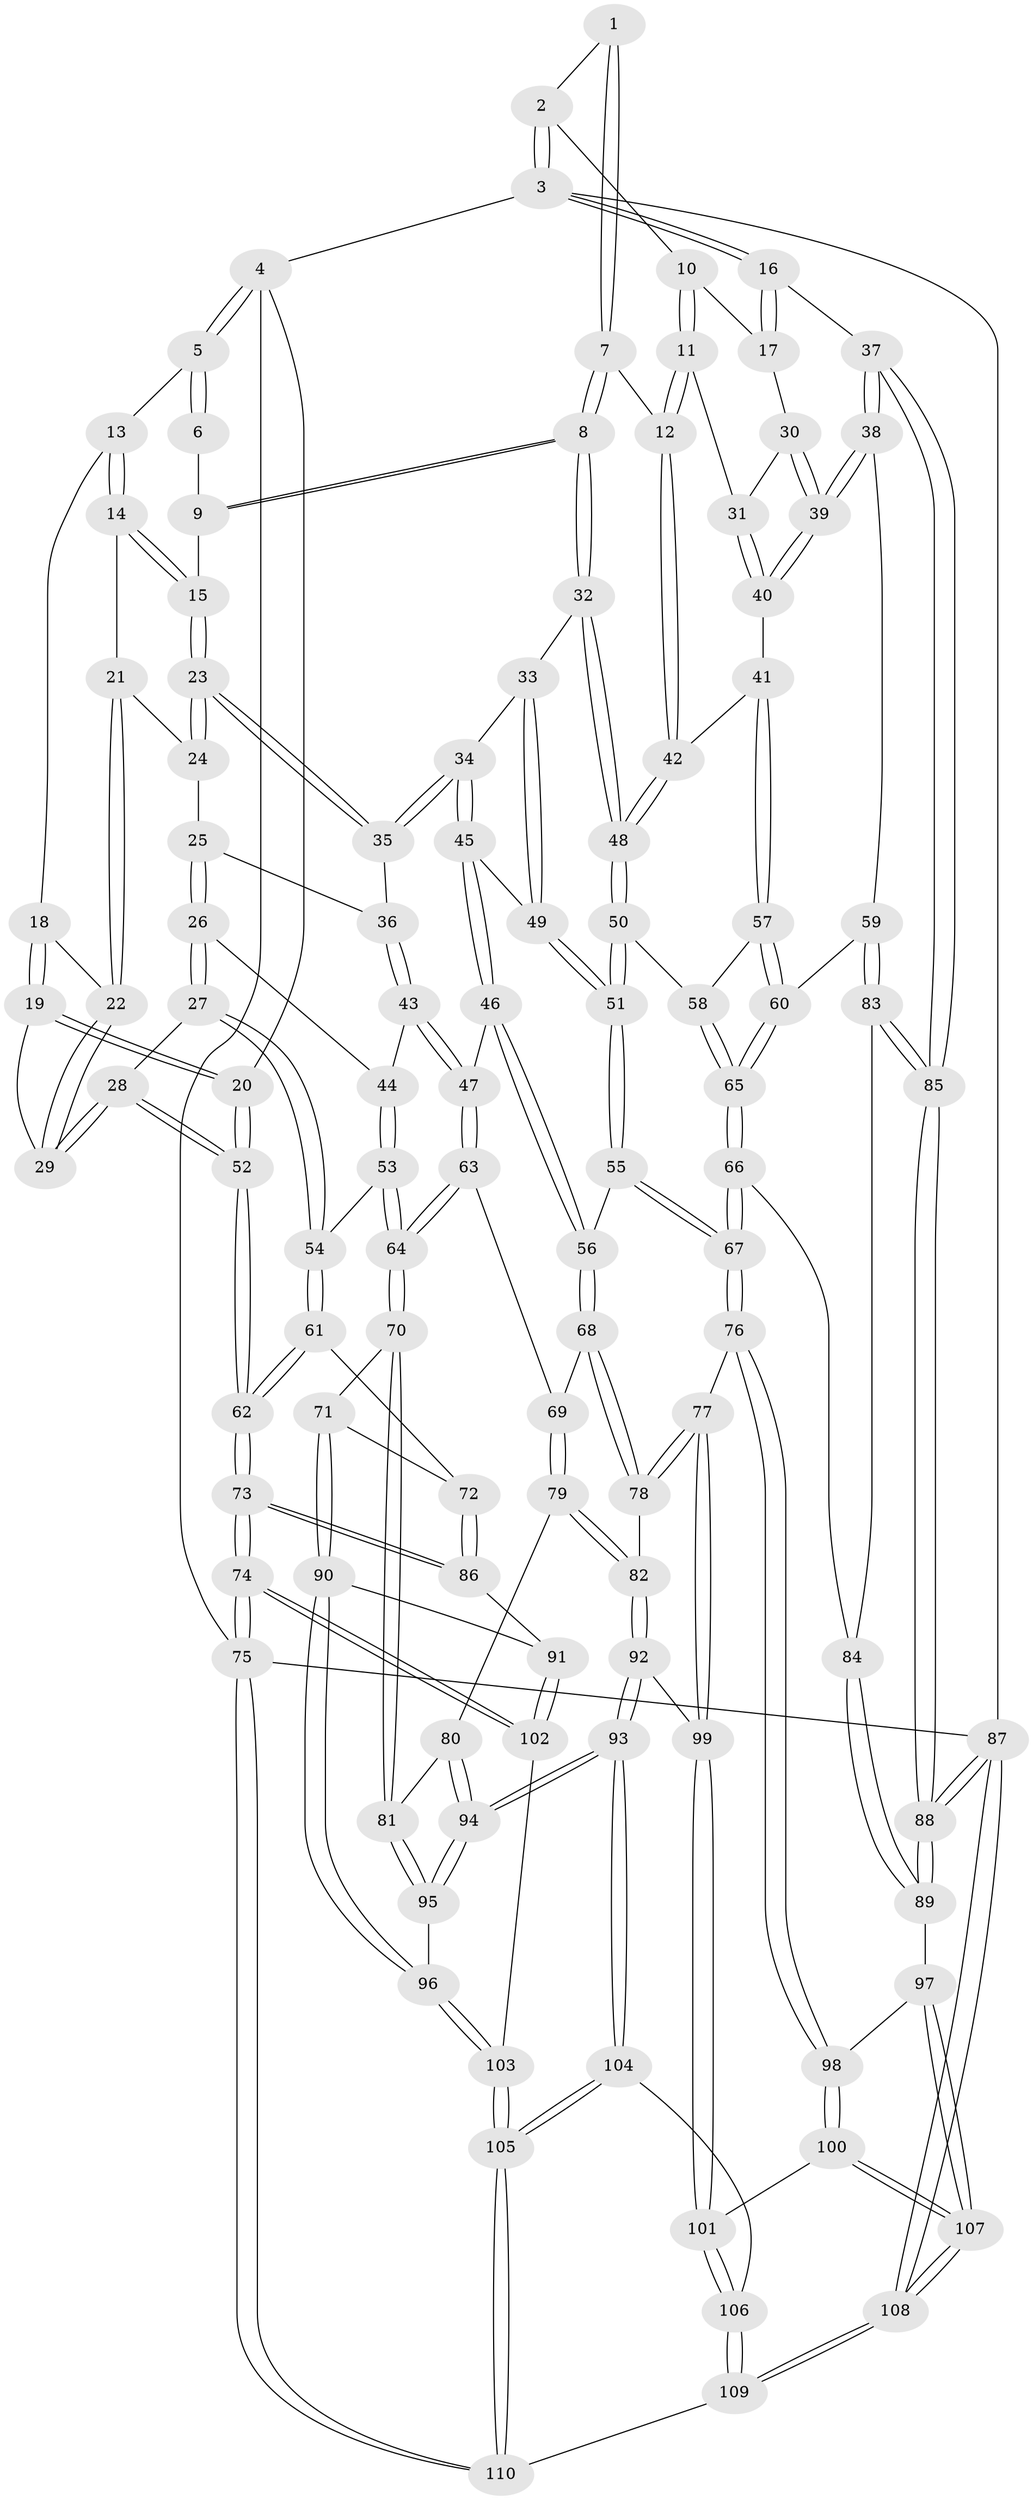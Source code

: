 // coarse degree distribution, {4: 0.3787878787878788, 5: 0.3787878787878788, 6: 0.13636363636363635, 3: 0.10606060606060606}
// Generated by graph-tools (version 1.1) at 2025/42/03/06/25 10:42:31]
// undirected, 110 vertices, 272 edges
graph export_dot {
graph [start="1"]
  node [color=gray90,style=filled];
  1 [pos="+0.6931710593562475+0"];
  2 [pos="+0.844631189984337+0"];
  3 [pos="+1+0"];
  4 [pos="+0+0"];
  5 [pos="+0.11885245152916252+0"];
  6 [pos="+0.5719980113860756+0"];
  7 [pos="+0.6909929705458958+0.20049442007049362"];
  8 [pos="+0.6365199432192605+0.2012786340536112"];
  9 [pos="+0.5582741954584763+0"];
  10 [pos="+0.8282499224849558+0.04102288883694703"];
  11 [pos="+0.736223593134298+0.19659242644787972"];
  12 [pos="+0.7077856962821237+0.20169459270686832"];
  13 [pos="+0.14265984247405225+0"];
  14 [pos="+0.2495288164858465+0.0009149605196067179"];
  15 [pos="+0.38634530522384264+0.14405673006990408"];
  16 [pos="+1+0.1767688640087704"];
  17 [pos="+0.9723736622814239+0.14694386728772504"];
  18 [pos="+0.13733321550686814+0"];
  19 [pos="+0.0877954800200966+0.24493731903135293"];
  20 [pos="+0+0"];
  21 [pos="+0.22150462828083453+0.18788230796903288"];
  22 [pos="+0.15743907372549895+0.2273491656903757"];
  23 [pos="+0.39551054714111566+0.17401569256870547"];
  24 [pos="+0.2255128498384082+0.19178514923921652"];
  25 [pos="+0.2706072154496094+0.24424182315496581"];
  26 [pos="+0.1804999172570996+0.3439999278609265"];
  27 [pos="+0.12859029624890267+0.340157451147687"];
  28 [pos="+0.10979801831892953+0.3300774397768376"];
  29 [pos="+0.11022857350415792+0.2911765356707589"];
  30 [pos="+0.832615051020322+0.24298637289749794"];
  31 [pos="+0.7645506348125608+0.21450307612024608"];
  32 [pos="+0.633491500072652+0.20350208943181944"];
  33 [pos="+0.6293702246345132+0.20529092425743575"];
  34 [pos="+0.4591573563925804+0.2310198964531198"];
  35 [pos="+0.4084623393566979+0.21200885496120137"];
  36 [pos="+0.38944375150065+0.22912767652535954"];
  37 [pos="+1+0.4279769441834342"];
  38 [pos="+1+0.4331858606337646"];
  39 [pos="+0.9346144138634546+0.36315091801053373"];
  40 [pos="+0.7874675690049833+0.39958983893413136"];
  41 [pos="+0.774035218929835+0.4092313549314536"];
  42 [pos="+0.7251010279817881+0.39924660073106294"];
  43 [pos="+0.3190084773724385+0.39495503020392836"];
  44 [pos="+0.18350942937818196+0.3455405245359208"];
  45 [pos="+0.477978879019342+0.3509758160639257"];
  46 [pos="+0.39864803333362586+0.45311261597274083"];
  47 [pos="+0.35125435061339727+0.45699050937653274"];
  48 [pos="+0.6552639458206854+0.43378874390733513"];
  49 [pos="+0.5569620880196409+0.3951732840642197"];
  50 [pos="+0.6334044935993219+0.4606481640699122"];
  51 [pos="+0.5941477419844337+0.481196216344285"];
  52 [pos="+0+0.4440949011456616"];
  53 [pos="+0.23666217672314502+0.5254918752802841"];
  54 [pos="+0.1530786630969765+0.5083226719063931"];
  55 [pos="+0.5929321102663591+0.483293535505147"];
  56 [pos="+0.535687733145689+0.5145167092837137"];
  57 [pos="+0.791645631882928+0.5069776548984049"];
  58 [pos="+0.6591856537603751+0.47159340074928624"];
  59 [pos="+0.9700796434690238+0.4986737996911449"];
  60 [pos="+0.8068823717004981+0.5286685674211689"];
  61 [pos="+0.07118930893432852+0.5762763153684756"];
  62 [pos="+0+0.4598767453049098"];
  63 [pos="+0.334633158488557+0.4898502009105425"];
  64 [pos="+0.283762993832457+0.5443717476171612"];
  65 [pos="+0.7710642676054626+0.5891098785645744"];
  66 [pos="+0.7313162446178182+0.6806863961961324"];
  67 [pos="+0.7277982746942822+0.6832960170810378"];
  68 [pos="+0.5297025525510914+0.5328794014881206"];
  69 [pos="+0.4280725865401525+0.5955044868131985"];
  70 [pos="+0.27308523386259087+0.6694655602300295"];
  71 [pos="+0.16591482112355008+0.6651414122782187"];
  72 [pos="+0.09268693571482167+0.6177720105268879"];
  73 [pos="+0+0.7627341854294066"];
  74 [pos="+0+1"];
  75 [pos="+0+1"];
  76 [pos="+0.7236203350499876+0.690995455561789"];
  77 [pos="+0.6782417001490301+0.7192506943675911"];
  78 [pos="+0.5392356252851187+0.7027071602449249"];
  79 [pos="+0.40920190406826823+0.6777261079297475"];
  80 [pos="+0.38790134023066936+0.6809110070884328"];
  81 [pos="+0.27648595228349926+0.6739382113564742"];
  82 [pos="+0.5111505368671379+0.7175705366661889"];
  83 [pos="+0.8873845598295381+0.665547387653084"];
  84 [pos="+0.8775484277749218+0.6741422107912823"];
  85 [pos="+1+0.7345410539030628"];
  86 [pos="+0.021562062272302656+0.7313030409993827"];
  87 [pos="+1+1"];
  88 [pos="+1+0.7725617478157759"];
  89 [pos="+0.9548739510178484+0.8203486033387305"];
  90 [pos="+0.10080320785171622+0.787614709682165"];
  91 [pos="+0.09915040822440757+0.7885734383477486"];
  92 [pos="+0.48094818430519953+0.8283920062555411"];
  93 [pos="+0.43694427696807026+0.8999790744920837"];
  94 [pos="+0.3942289288821312+0.8601422817033698"];
  95 [pos="+0.26998578489971675+0.7829555124305769"];
  96 [pos="+0.24830923612782604+0.8055234800729346"];
  97 [pos="+0.9201400670685969+0.8427160597811311"];
  98 [pos="+0.8263255893467573+0.8234096884569939"];
  99 [pos="+0.6561731846614344+0.8463236341879281"];
  100 [pos="+0.7559206153931338+0.9157503591012756"];
  101 [pos="+0.6617407994419119+0.8883072873556389"];
  102 [pos="+0.07320564734426659+0.8923886650617435"];
  103 [pos="+0.20396327444448167+0.9408234055605729"];
  104 [pos="+0.4380559128664938+0.9169063982178575"];
  105 [pos="+0.3433763501430426+1"];
  106 [pos="+0.6369825658087136+0.9196120445767915"];
  107 [pos="+0.8695202510872452+1"];
  108 [pos="+0.9021886617400556+1"];
  109 [pos="+0.6368713859170694+1"];
  110 [pos="+0.343387881893438+1"];
  1 -- 2;
  1 -- 7;
  1 -- 7;
  2 -- 3;
  2 -- 3;
  2 -- 10;
  3 -- 4;
  3 -- 16;
  3 -- 16;
  3 -- 87;
  4 -- 5;
  4 -- 5;
  4 -- 20;
  4 -- 75;
  5 -- 6;
  5 -- 6;
  5 -- 13;
  6 -- 9;
  7 -- 8;
  7 -- 8;
  7 -- 12;
  8 -- 9;
  8 -- 9;
  8 -- 32;
  8 -- 32;
  9 -- 15;
  10 -- 11;
  10 -- 11;
  10 -- 17;
  11 -- 12;
  11 -- 12;
  11 -- 31;
  12 -- 42;
  12 -- 42;
  13 -- 14;
  13 -- 14;
  13 -- 18;
  14 -- 15;
  14 -- 15;
  14 -- 21;
  15 -- 23;
  15 -- 23;
  16 -- 17;
  16 -- 17;
  16 -- 37;
  17 -- 30;
  18 -- 19;
  18 -- 19;
  18 -- 22;
  19 -- 20;
  19 -- 20;
  19 -- 29;
  20 -- 52;
  20 -- 52;
  21 -- 22;
  21 -- 22;
  21 -- 24;
  22 -- 29;
  22 -- 29;
  23 -- 24;
  23 -- 24;
  23 -- 35;
  23 -- 35;
  24 -- 25;
  25 -- 26;
  25 -- 26;
  25 -- 36;
  26 -- 27;
  26 -- 27;
  26 -- 44;
  27 -- 28;
  27 -- 54;
  27 -- 54;
  28 -- 29;
  28 -- 29;
  28 -- 52;
  28 -- 52;
  30 -- 31;
  30 -- 39;
  30 -- 39;
  31 -- 40;
  31 -- 40;
  32 -- 33;
  32 -- 48;
  32 -- 48;
  33 -- 34;
  33 -- 49;
  33 -- 49;
  34 -- 35;
  34 -- 35;
  34 -- 45;
  34 -- 45;
  35 -- 36;
  36 -- 43;
  36 -- 43;
  37 -- 38;
  37 -- 38;
  37 -- 85;
  37 -- 85;
  38 -- 39;
  38 -- 39;
  38 -- 59;
  39 -- 40;
  39 -- 40;
  40 -- 41;
  41 -- 42;
  41 -- 57;
  41 -- 57;
  42 -- 48;
  42 -- 48;
  43 -- 44;
  43 -- 47;
  43 -- 47;
  44 -- 53;
  44 -- 53;
  45 -- 46;
  45 -- 46;
  45 -- 49;
  46 -- 47;
  46 -- 56;
  46 -- 56;
  47 -- 63;
  47 -- 63;
  48 -- 50;
  48 -- 50;
  49 -- 51;
  49 -- 51;
  50 -- 51;
  50 -- 51;
  50 -- 58;
  51 -- 55;
  51 -- 55;
  52 -- 62;
  52 -- 62;
  53 -- 54;
  53 -- 64;
  53 -- 64;
  54 -- 61;
  54 -- 61;
  55 -- 56;
  55 -- 67;
  55 -- 67;
  56 -- 68;
  56 -- 68;
  57 -- 58;
  57 -- 60;
  57 -- 60;
  58 -- 65;
  58 -- 65;
  59 -- 60;
  59 -- 83;
  59 -- 83;
  60 -- 65;
  60 -- 65;
  61 -- 62;
  61 -- 62;
  61 -- 72;
  62 -- 73;
  62 -- 73;
  63 -- 64;
  63 -- 64;
  63 -- 69;
  64 -- 70;
  64 -- 70;
  65 -- 66;
  65 -- 66;
  66 -- 67;
  66 -- 67;
  66 -- 84;
  67 -- 76;
  67 -- 76;
  68 -- 69;
  68 -- 78;
  68 -- 78;
  69 -- 79;
  69 -- 79;
  70 -- 71;
  70 -- 81;
  70 -- 81;
  71 -- 72;
  71 -- 90;
  71 -- 90;
  72 -- 86;
  72 -- 86;
  73 -- 74;
  73 -- 74;
  73 -- 86;
  73 -- 86;
  74 -- 75;
  74 -- 75;
  74 -- 102;
  74 -- 102;
  75 -- 110;
  75 -- 110;
  75 -- 87;
  76 -- 77;
  76 -- 98;
  76 -- 98;
  77 -- 78;
  77 -- 78;
  77 -- 99;
  77 -- 99;
  78 -- 82;
  79 -- 80;
  79 -- 82;
  79 -- 82;
  80 -- 81;
  80 -- 94;
  80 -- 94;
  81 -- 95;
  81 -- 95;
  82 -- 92;
  82 -- 92;
  83 -- 84;
  83 -- 85;
  83 -- 85;
  84 -- 89;
  84 -- 89;
  85 -- 88;
  85 -- 88;
  86 -- 91;
  87 -- 88;
  87 -- 88;
  87 -- 108;
  87 -- 108;
  88 -- 89;
  88 -- 89;
  89 -- 97;
  90 -- 91;
  90 -- 96;
  90 -- 96;
  91 -- 102;
  91 -- 102;
  92 -- 93;
  92 -- 93;
  92 -- 99;
  93 -- 94;
  93 -- 94;
  93 -- 104;
  93 -- 104;
  94 -- 95;
  94 -- 95;
  95 -- 96;
  96 -- 103;
  96 -- 103;
  97 -- 98;
  97 -- 107;
  97 -- 107;
  98 -- 100;
  98 -- 100;
  99 -- 101;
  99 -- 101;
  100 -- 101;
  100 -- 107;
  100 -- 107;
  101 -- 106;
  101 -- 106;
  102 -- 103;
  103 -- 105;
  103 -- 105;
  104 -- 105;
  104 -- 105;
  104 -- 106;
  105 -- 110;
  105 -- 110;
  106 -- 109;
  106 -- 109;
  107 -- 108;
  107 -- 108;
  108 -- 109;
  108 -- 109;
  109 -- 110;
}
